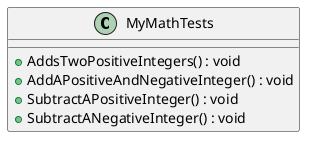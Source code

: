 @startuml
class MyMathTests {
    + AddsTwoPositiveIntegers() : void
    + AddAPositiveAndNegativeInteger() : void
    + SubtractAPositiveInteger() : void
    + SubtractANegativeInteger() : void
}
@enduml
